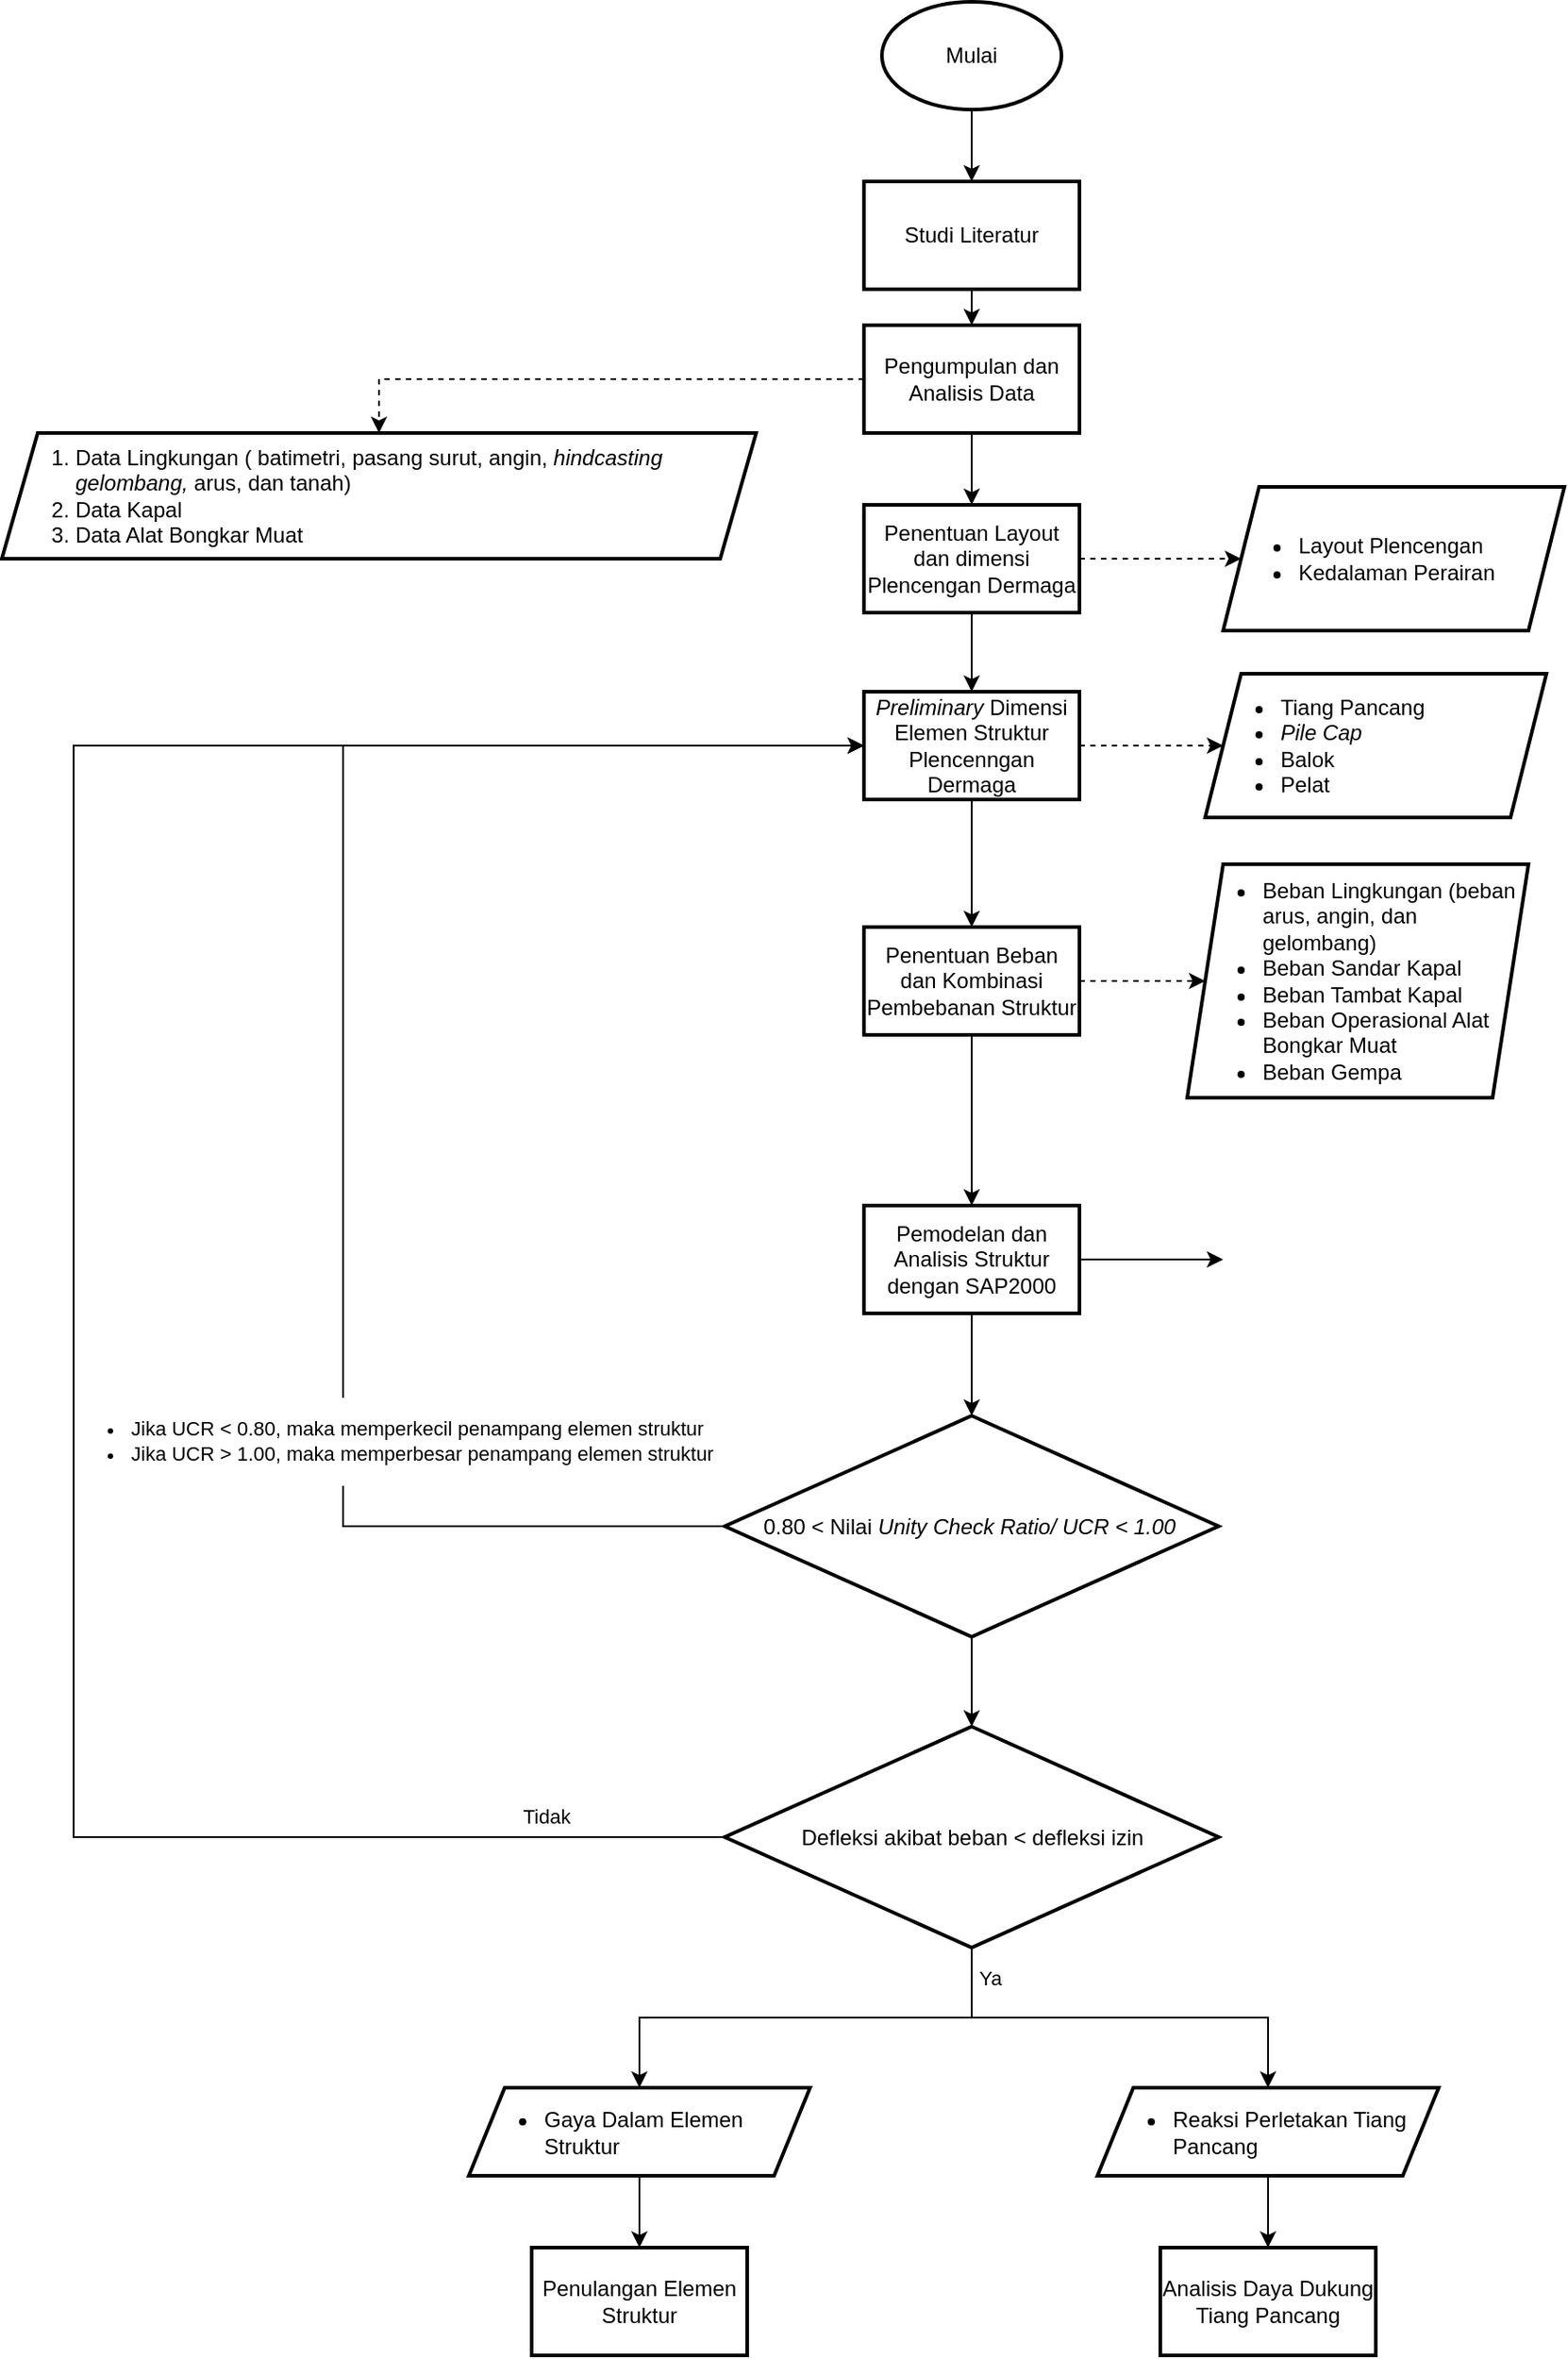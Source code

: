<mxfile version="20.8.5" type="github">
  <diagram id="hsn3fKaMIO-5Dz97zqOI" name="Halaman-1">
    <mxGraphModel dx="1702" dy="884" grid="1" gridSize="10" guides="1" tooltips="1" connect="1" arrows="1" fold="1" page="1" pageScale="1" pageWidth="1169" pageHeight="827" math="0" shadow="0">
      <root>
        <mxCell id="0" />
        <mxCell id="1" parent="0" />
        <mxCell id="RGUvr4DlTQq4D04LTztD-4" value="" style="edgeStyle=orthogonalEdgeStyle;rounded=0;orthogonalLoop=1;jettySize=auto;html=1;" edge="1" parent="1" source="RGUvr4DlTQq4D04LTztD-1" target="RGUvr4DlTQq4D04LTztD-3">
          <mxGeometry relative="1" as="geometry" />
        </mxCell>
        <mxCell id="RGUvr4DlTQq4D04LTztD-1" value="Mulai" style="strokeWidth=2;html=1;shape=mxgraph.flowchart.start_1;whiteSpace=wrap;" vertex="1" parent="1">
          <mxGeometry x="510" y="40" width="100" height="60" as="geometry" />
        </mxCell>
        <mxCell id="RGUvr4DlTQq4D04LTztD-11" value="" style="edgeStyle=orthogonalEdgeStyle;rounded=0;orthogonalLoop=1;jettySize=auto;html=1;" edge="1" parent="1" source="RGUvr4DlTQq4D04LTztD-3" target="RGUvr4DlTQq4D04LTztD-10">
          <mxGeometry relative="1" as="geometry" />
        </mxCell>
        <mxCell id="RGUvr4DlTQq4D04LTztD-3" value="Studi Literatur" style="whiteSpace=wrap;html=1;strokeWidth=2;" vertex="1" parent="1">
          <mxGeometry x="500" y="140" width="120" height="60" as="geometry" />
        </mxCell>
        <mxCell id="RGUvr4DlTQq4D04LTztD-22" style="edgeStyle=orthogonalEdgeStyle;rounded=0;orthogonalLoop=1;jettySize=auto;html=1;entryX=0.5;entryY=0;entryDx=0;entryDy=0;dashed=1;" edge="1" parent="1" source="RGUvr4DlTQq4D04LTztD-10" target="RGUvr4DlTQq4D04LTztD-19">
          <mxGeometry relative="1" as="geometry" />
        </mxCell>
        <mxCell id="RGUvr4DlTQq4D04LTztD-25" style="edgeStyle=orthogonalEdgeStyle;rounded=0;orthogonalLoop=1;jettySize=auto;html=1;" edge="1" parent="1" source="RGUvr4DlTQq4D04LTztD-10" target="RGUvr4DlTQq4D04LTztD-24">
          <mxGeometry relative="1" as="geometry" />
        </mxCell>
        <mxCell id="RGUvr4DlTQq4D04LTztD-10" value="Pengumpulan dan Analisis Data" style="whiteSpace=wrap;html=1;strokeWidth=2;" vertex="1" parent="1">
          <mxGeometry x="500" y="220" width="120" height="60" as="geometry" />
        </mxCell>
        <mxCell id="RGUvr4DlTQq4D04LTztD-19" value="&lt;ol&gt;&lt;li style=&quot;text-align: left;&quot;&gt;Data Lingkungan ( batimetri, pasang surut, angin, &lt;i&gt;hindcasting gelombang,&lt;/i&gt;&amp;nbsp;arus, dan tanah)&lt;/li&gt;&lt;li style=&quot;text-align: left;&quot;&gt;Data Kapal&lt;/li&gt;&lt;li style=&quot;text-align: left;&quot;&gt;Data Alat Bongkar Muat&lt;/li&gt;&lt;/ol&gt;" style="shape=parallelogram;perimeter=parallelogramPerimeter;whiteSpace=wrap;html=1;fixedSize=1;strokeWidth=2;align=center;" vertex="1" parent="1">
          <mxGeometry x="20" y="280" width="420" height="70" as="geometry" />
        </mxCell>
        <mxCell id="RGUvr4DlTQq4D04LTztD-29" value="" style="edgeStyle=orthogonalEdgeStyle;rounded=0;orthogonalLoop=1;jettySize=auto;html=1;dashed=1;" edge="1" parent="1" source="RGUvr4DlTQq4D04LTztD-24" target="RGUvr4DlTQq4D04LTztD-28">
          <mxGeometry relative="1" as="geometry" />
        </mxCell>
        <mxCell id="RGUvr4DlTQq4D04LTztD-31" value="" style="edgeStyle=orthogonalEdgeStyle;rounded=0;orthogonalLoop=1;jettySize=auto;html=1;" edge="1" parent="1" source="RGUvr4DlTQq4D04LTztD-24" target="RGUvr4DlTQq4D04LTztD-30">
          <mxGeometry relative="1" as="geometry" />
        </mxCell>
        <mxCell id="RGUvr4DlTQq4D04LTztD-24" value="Penentuan Layout dan dimensi Plencengan Dermaga" style="whiteSpace=wrap;html=1;strokeWidth=2;" vertex="1" parent="1">
          <mxGeometry x="500" y="320" width="120" height="60" as="geometry" />
        </mxCell>
        <mxCell id="RGUvr4DlTQq4D04LTztD-28" value="&lt;ul&gt;&lt;li&gt;Layout Plencengan&lt;/li&gt;&lt;li&gt;Kedalaman Perairan&lt;/li&gt;&lt;/ul&gt;" style="shape=parallelogram;perimeter=parallelogramPerimeter;whiteSpace=wrap;html=1;fixedSize=1;strokeWidth=2;align=left;" vertex="1" parent="1">
          <mxGeometry x="700" y="310" width="190" height="80" as="geometry" />
        </mxCell>
        <mxCell id="RGUvr4DlTQq4D04LTztD-35" style="edgeStyle=orthogonalEdgeStyle;rounded=0;orthogonalLoop=1;jettySize=auto;html=1;dashed=1;" edge="1" parent="1" source="RGUvr4DlTQq4D04LTztD-30" target="RGUvr4DlTQq4D04LTztD-34">
          <mxGeometry relative="1" as="geometry" />
        </mxCell>
        <mxCell id="RGUvr4DlTQq4D04LTztD-37" style="edgeStyle=orthogonalEdgeStyle;rounded=0;orthogonalLoop=1;jettySize=auto;html=1;" edge="1" parent="1" source="RGUvr4DlTQq4D04LTztD-30" target="RGUvr4DlTQq4D04LTztD-36">
          <mxGeometry relative="1" as="geometry" />
        </mxCell>
        <mxCell id="RGUvr4DlTQq4D04LTztD-30" value="&lt;i&gt;Preliminary&lt;/i&gt; Dimensi Elemen Struktur Plencenngan Dermaga" style="whiteSpace=wrap;html=1;strokeWidth=2;" vertex="1" parent="1">
          <mxGeometry x="500" y="424" width="120" height="60" as="geometry" />
        </mxCell>
        <mxCell id="RGUvr4DlTQq4D04LTztD-34" value="&lt;ul&gt;&lt;li&gt;Tiang Pancang&lt;/li&gt;&lt;li&gt;&lt;i&gt;Pile Cap&lt;/i&gt;&lt;/li&gt;&lt;li&gt;Balok&lt;/li&gt;&lt;li&gt;Pelat&lt;/li&gt;&lt;/ul&gt;" style="shape=parallelogram;perimeter=parallelogramPerimeter;whiteSpace=wrap;html=1;fixedSize=1;strokeWidth=2;align=left;" vertex="1" parent="1">
          <mxGeometry x="690" y="414" width="190" height="80" as="geometry" />
        </mxCell>
        <mxCell id="RGUvr4DlTQq4D04LTztD-39" style="edgeStyle=orthogonalEdgeStyle;rounded=0;orthogonalLoop=1;jettySize=auto;html=1;exitX=0.5;exitY=1;exitDx=0;exitDy=0;" edge="1" parent="1" source="RGUvr4DlTQq4D04LTztD-36" target="RGUvr4DlTQq4D04LTztD-38">
          <mxGeometry relative="1" as="geometry" />
        </mxCell>
        <mxCell id="RGUvr4DlTQq4D04LTztD-44" style="edgeStyle=orthogonalEdgeStyle;rounded=0;orthogonalLoop=1;jettySize=auto;html=1;exitX=1;exitY=0.5;exitDx=0;exitDy=0;dashed=1;" edge="1" parent="1" source="RGUvr4DlTQq4D04LTztD-36" target="RGUvr4DlTQq4D04LTztD-43">
          <mxGeometry relative="1" as="geometry" />
        </mxCell>
        <mxCell id="RGUvr4DlTQq4D04LTztD-36" value="Penentuan Beban dan Kombinasi Pembebanan Struktur" style="whiteSpace=wrap;html=1;strokeWidth=2;" vertex="1" parent="1">
          <mxGeometry x="500" y="555" width="120" height="60" as="geometry" />
        </mxCell>
        <mxCell id="RGUvr4DlTQq4D04LTztD-47" style="edgeStyle=orthogonalEdgeStyle;rounded=0;orthogonalLoop=1;jettySize=auto;html=1;entryX=0.5;entryY=0;entryDx=0;entryDy=0;entryPerimeter=0;" edge="1" parent="1" source="RGUvr4DlTQq4D04LTztD-38" target="RGUvr4DlTQq4D04LTztD-46">
          <mxGeometry relative="1" as="geometry" />
        </mxCell>
        <mxCell id="RGUvr4DlTQq4D04LTztD-62" style="edgeStyle=orthogonalEdgeStyle;rounded=0;orthogonalLoop=1;jettySize=auto;html=1;" edge="1" parent="1" source="RGUvr4DlTQq4D04LTztD-38">
          <mxGeometry relative="1" as="geometry">
            <mxPoint x="700" y="740" as="targetPoint" />
          </mxGeometry>
        </mxCell>
        <mxCell id="RGUvr4DlTQq4D04LTztD-38" value="Pemodelan dan Analisis Struktur dengan SAP2000" style="whiteSpace=wrap;html=1;strokeWidth=2;" vertex="1" parent="1">
          <mxGeometry x="500" y="710" width="120" height="60" as="geometry" />
        </mxCell>
        <mxCell id="RGUvr4DlTQq4D04LTztD-43" value="&lt;ul&gt;&lt;li&gt;Beban Lingkungan (beban arus, angin, dan gelombang)&lt;/li&gt;&lt;li&gt;Beban Sandar Kapal&lt;/li&gt;&lt;li&gt;Beban Tambat Kapal&lt;/li&gt;&lt;li&gt;Beban Operasional Alat&amp;nbsp; Bongkar Muat&lt;/li&gt;&lt;li&gt;Beban Gempa&lt;/li&gt;&lt;/ul&gt;" style="shape=parallelogram;perimeter=parallelogramPerimeter;whiteSpace=wrap;html=1;fixedSize=1;strokeWidth=2;align=left;" vertex="1" parent="1">
          <mxGeometry x="680" y="520" width="190" height="130" as="geometry" />
        </mxCell>
        <mxCell id="RGUvr4DlTQq4D04LTztD-48" style="edgeStyle=orthogonalEdgeStyle;rounded=0;orthogonalLoop=1;jettySize=auto;html=1;entryX=0;entryY=0.5;entryDx=0;entryDy=0;exitX=0;exitY=0.5;exitDx=0;exitDy=0;exitPerimeter=0;" edge="1" parent="1" source="RGUvr4DlTQq4D04LTztD-46" target="RGUvr4DlTQq4D04LTztD-30">
          <mxGeometry relative="1" as="geometry">
            <Array as="points">
              <mxPoint x="210" y="889" />
              <mxPoint x="210" y="454" />
            </Array>
          </mxGeometry>
        </mxCell>
        <mxCell id="RGUvr4DlTQq4D04LTztD-51" value="&lt;ul&gt;&lt;li&gt;Jika UCR &amp;lt; 0.80, maka memperkecil penampang elemen struktur&lt;/li&gt;&lt;li&gt;Jika UCR &amp;gt; 1.00, maka memperbesar penampang elemen struktur&lt;/li&gt;&lt;/ul&gt;" style="edgeLabel;html=1;align=left;verticalAlign=middle;resizable=0;points=[];" vertex="1" connectable="0" parent="RGUvr4DlTQq4D04LTztD-48">
          <mxGeometry x="-0.809" y="-1" relative="1" as="geometry">
            <mxPoint x="-283" y="-47" as="offset" />
          </mxGeometry>
        </mxCell>
        <mxCell id="RGUvr4DlTQq4D04LTztD-52" style="edgeStyle=orthogonalEdgeStyle;rounded=0;orthogonalLoop=1;jettySize=auto;html=1;" edge="1" parent="1" source="RGUvr4DlTQq4D04LTztD-46">
          <mxGeometry relative="1" as="geometry">
            <mxPoint x="560" y="1000.0" as="targetPoint" />
          </mxGeometry>
        </mxCell>
        <mxCell id="RGUvr4DlTQq4D04LTztD-46" value="0.80 &amp;lt; Nilai &lt;i&gt;Unity Check Ratio/ UCR &amp;lt; 1.00&amp;nbsp;&lt;/i&gt;" style="strokeWidth=2;html=1;shape=mxgraph.flowchart.decision;whiteSpace=wrap;" vertex="1" parent="1">
          <mxGeometry x="422.5" y="827" width="275" height="123" as="geometry" />
        </mxCell>
        <mxCell id="RGUvr4DlTQq4D04LTztD-55" style="edgeStyle=orthogonalEdgeStyle;rounded=0;orthogonalLoop=1;jettySize=auto;html=1;entryX=0;entryY=0.5;entryDx=0;entryDy=0;" edge="1" parent="1" source="RGUvr4DlTQq4D04LTztD-53" target="RGUvr4DlTQq4D04LTztD-30">
          <mxGeometry relative="1" as="geometry">
            <mxPoint x="210" y="1010" as="targetPoint" />
            <Array as="points">
              <mxPoint x="60" y="1062" />
              <mxPoint x="60" y="454" />
            </Array>
          </mxGeometry>
        </mxCell>
        <mxCell id="RGUvr4DlTQq4D04LTztD-56" value="Tidak" style="edgeLabel;html=1;align=center;verticalAlign=middle;resizable=0;points=[];" vertex="1" connectable="0" parent="RGUvr4DlTQq4D04LTztD-55">
          <mxGeometry x="-0.858" y="3" relative="1" as="geometry">
            <mxPoint y="-15" as="offset" />
          </mxGeometry>
        </mxCell>
        <mxCell id="RGUvr4DlTQq4D04LTztD-60" value="" style="edgeStyle=orthogonalEdgeStyle;rounded=0;orthogonalLoop=1;jettySize=auto;html=1;entryX=0.5;entryY=0;entryDx=0;entryDy=0;" edge="1" parent="1" source="RGUvr4DlTQq4D04LTztD-53" target="RGUvr4DlTQq4D04LTztD-64">
          <mxGeometry relative="1" as="geometry">
            <mxPoint x="580" y="1180" as="targetPoint" />
          </mxGeometry>
        </mxCell>
        <mxCell id="RGUvr4DlTQq4D04LTztD-61" value="Ya" style="edgeLabel;html=1;align=center;verticalAlign=middle;resizable=0;points=[];" vertex="1" connectable="0" parent="RGUvr4DlTQq4D04LTztD-60">
          <mxGeometry x="-0.298" y="-2" relative="1" as="geometry">
            <mxPoint x="63" y="-20" as="offset" />
          </mxGeometry>
        </mxCell>
        <mxCell id="RGUvr4DlTQq4D04LTztD-68" style="edgeStyle=orthogonalEdgeStyle;rounded=0;orthogonalLoop=1;jettySize=auto;html=1;" edge="1" parent="1" source="RGUvr4DlTQq4D04LTztD-53" target="RGUvr4DlTQq4D04LTztD-66">
          <mxGeometry relative="1" as="geometry" />
        </mxCell>
        <mxCell id="RGUvr4DlTQq4D04LTztD-53" value="Defleksi akibat beban &amp;lt; defleksi izin" style="strokeWidth=2;html=1;shape=mxgraph.flowchart.decision;whiteSpace=wrap;" vertex="1" parent="1">
          <mxGeometry x="422.5" y="1000" width="275" height="123" as="geometry" />
        </mxCell>
        <mxCell id="RGUvr4DlTQq4D04LTztD-69" style="edgeStyle=orthogonalEdgeStyle;rounded=0;orthogonalLoop=1;jettySize=auto;html=1;entryX=0.5;entryY=0;entryDx=0;entryDy=0;" edge="1" parent="1" source="RGUvr4DlTQq4D04LTztD-64" target="RGUvr4DlTQq4D04LTztD-70">
          <mxGeometry relative="1" as="geometry">
            <mxPoint x="375" y="1310" as="targetPoint" />
          </mxGeometry>
        </mxCell>
        <mxCell id="RGUvr4DlTQq4D04LTztD-64" value="&lt;ul&gt;&lt;li&gt;Gaya Dalam Elemen Struktur&lt;/li&gt;&lt;/ul&gt;" style="shape=parallelogram;perimeter=parallelogramPerimeter;whiteSpace=wrap;html=1;fixedSize=1;strokeWidth=2;align=left;" vertex="1" parent="1">
          <mxGeometry x="280" y="1201" width="190" height="49" as="geometry" />
        </mxCell>
        <mxCell id="RGUvr4DlTQq4D04LTztD-73" style="edgeStyle=orthogonalEdgeStyle;rounded=0;orthogonalLoop=1;jettySize=auto;html=1;entryX=0.5;entryY=0;entryDx=0;entryDy=0;" edge="1" parent="1" source="RGUvr4DlTQq4D04LTztD-66" target="RGUvr4DlTQq4D04LTztD-72">
          <mxGeometry relative="1" as="geometry" />
        </mxCell>
        <mxCell id="RGUvr4DlTQq4D04LTztD-66" value="&lt;ul&gt;&lt;li&gt;Reaksi Perletakan Tiang Pancang&lt;/li&gt;&lt;/ul&gt;" style="shape=parallelogram;perimeter=parallelogramPerimeter;whiteSpace=wrap;html=1;fixedSize=1;strokeWidth=2;align=left;" vertex="1" parent="1">
          <mxGeometry x="630" y="1201" width="190" height="49" as="geometry" />
        </mxCell>
        <mxCell id="RGUvr4DlTQq4D04LTztD-70" value="Penulangan Elemen Struktur" style="whiteSpace=wrap;html=1;strokeWidth=2;" vertex="1" parent="1">
          <mxGeometry x="315" y="1290" width="120" height="60" as="geometry" />
        </mxCell>
        <mxCell id="RGUvr4DlTQq4D04LTztD-72" value="Analisis Daya Dukung Tiang Pancang" style="whiteSpace=wrap;html=1;strokeWidth=2;" vertex="1" parent="1">
          <mxGeometry x="665" y="1290" width="120" height="60" as="geometry" />
        </mxCell>
      </root>
    </mxGraphModel>
  </diagram>
</mxfile>
